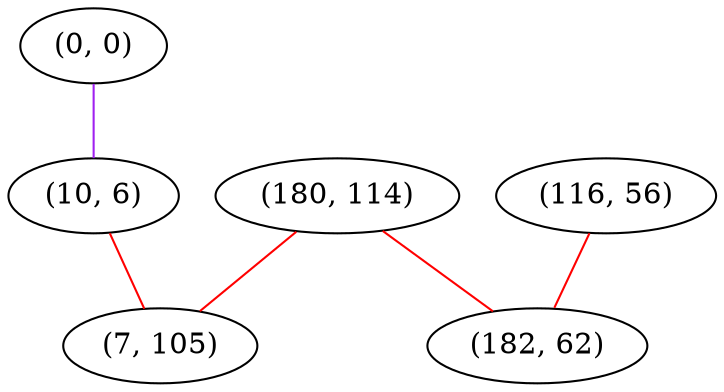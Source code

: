 graph "" {
"(0, 0)";
"(116, 56)";
"(10, 6)";
"(180, 114)";
"(7, 105)";
"(182, 62)";
"(0, 0)" -- "(10, 6)"  [color=purple, key=0, weight=4];
"(116, 56)" -- "(182, 62)"  [color=red, key=0, weight=1];
"(10, 6)" -- "(7, 105)"  [color=red, key=0, weight=1];
"(180, 114)" -- "(182, 62)"  [color=red, key=0, weight=1];
"(180, 114)" -- "(7, 105)"  [color=red, key=0, weight=1];
}

